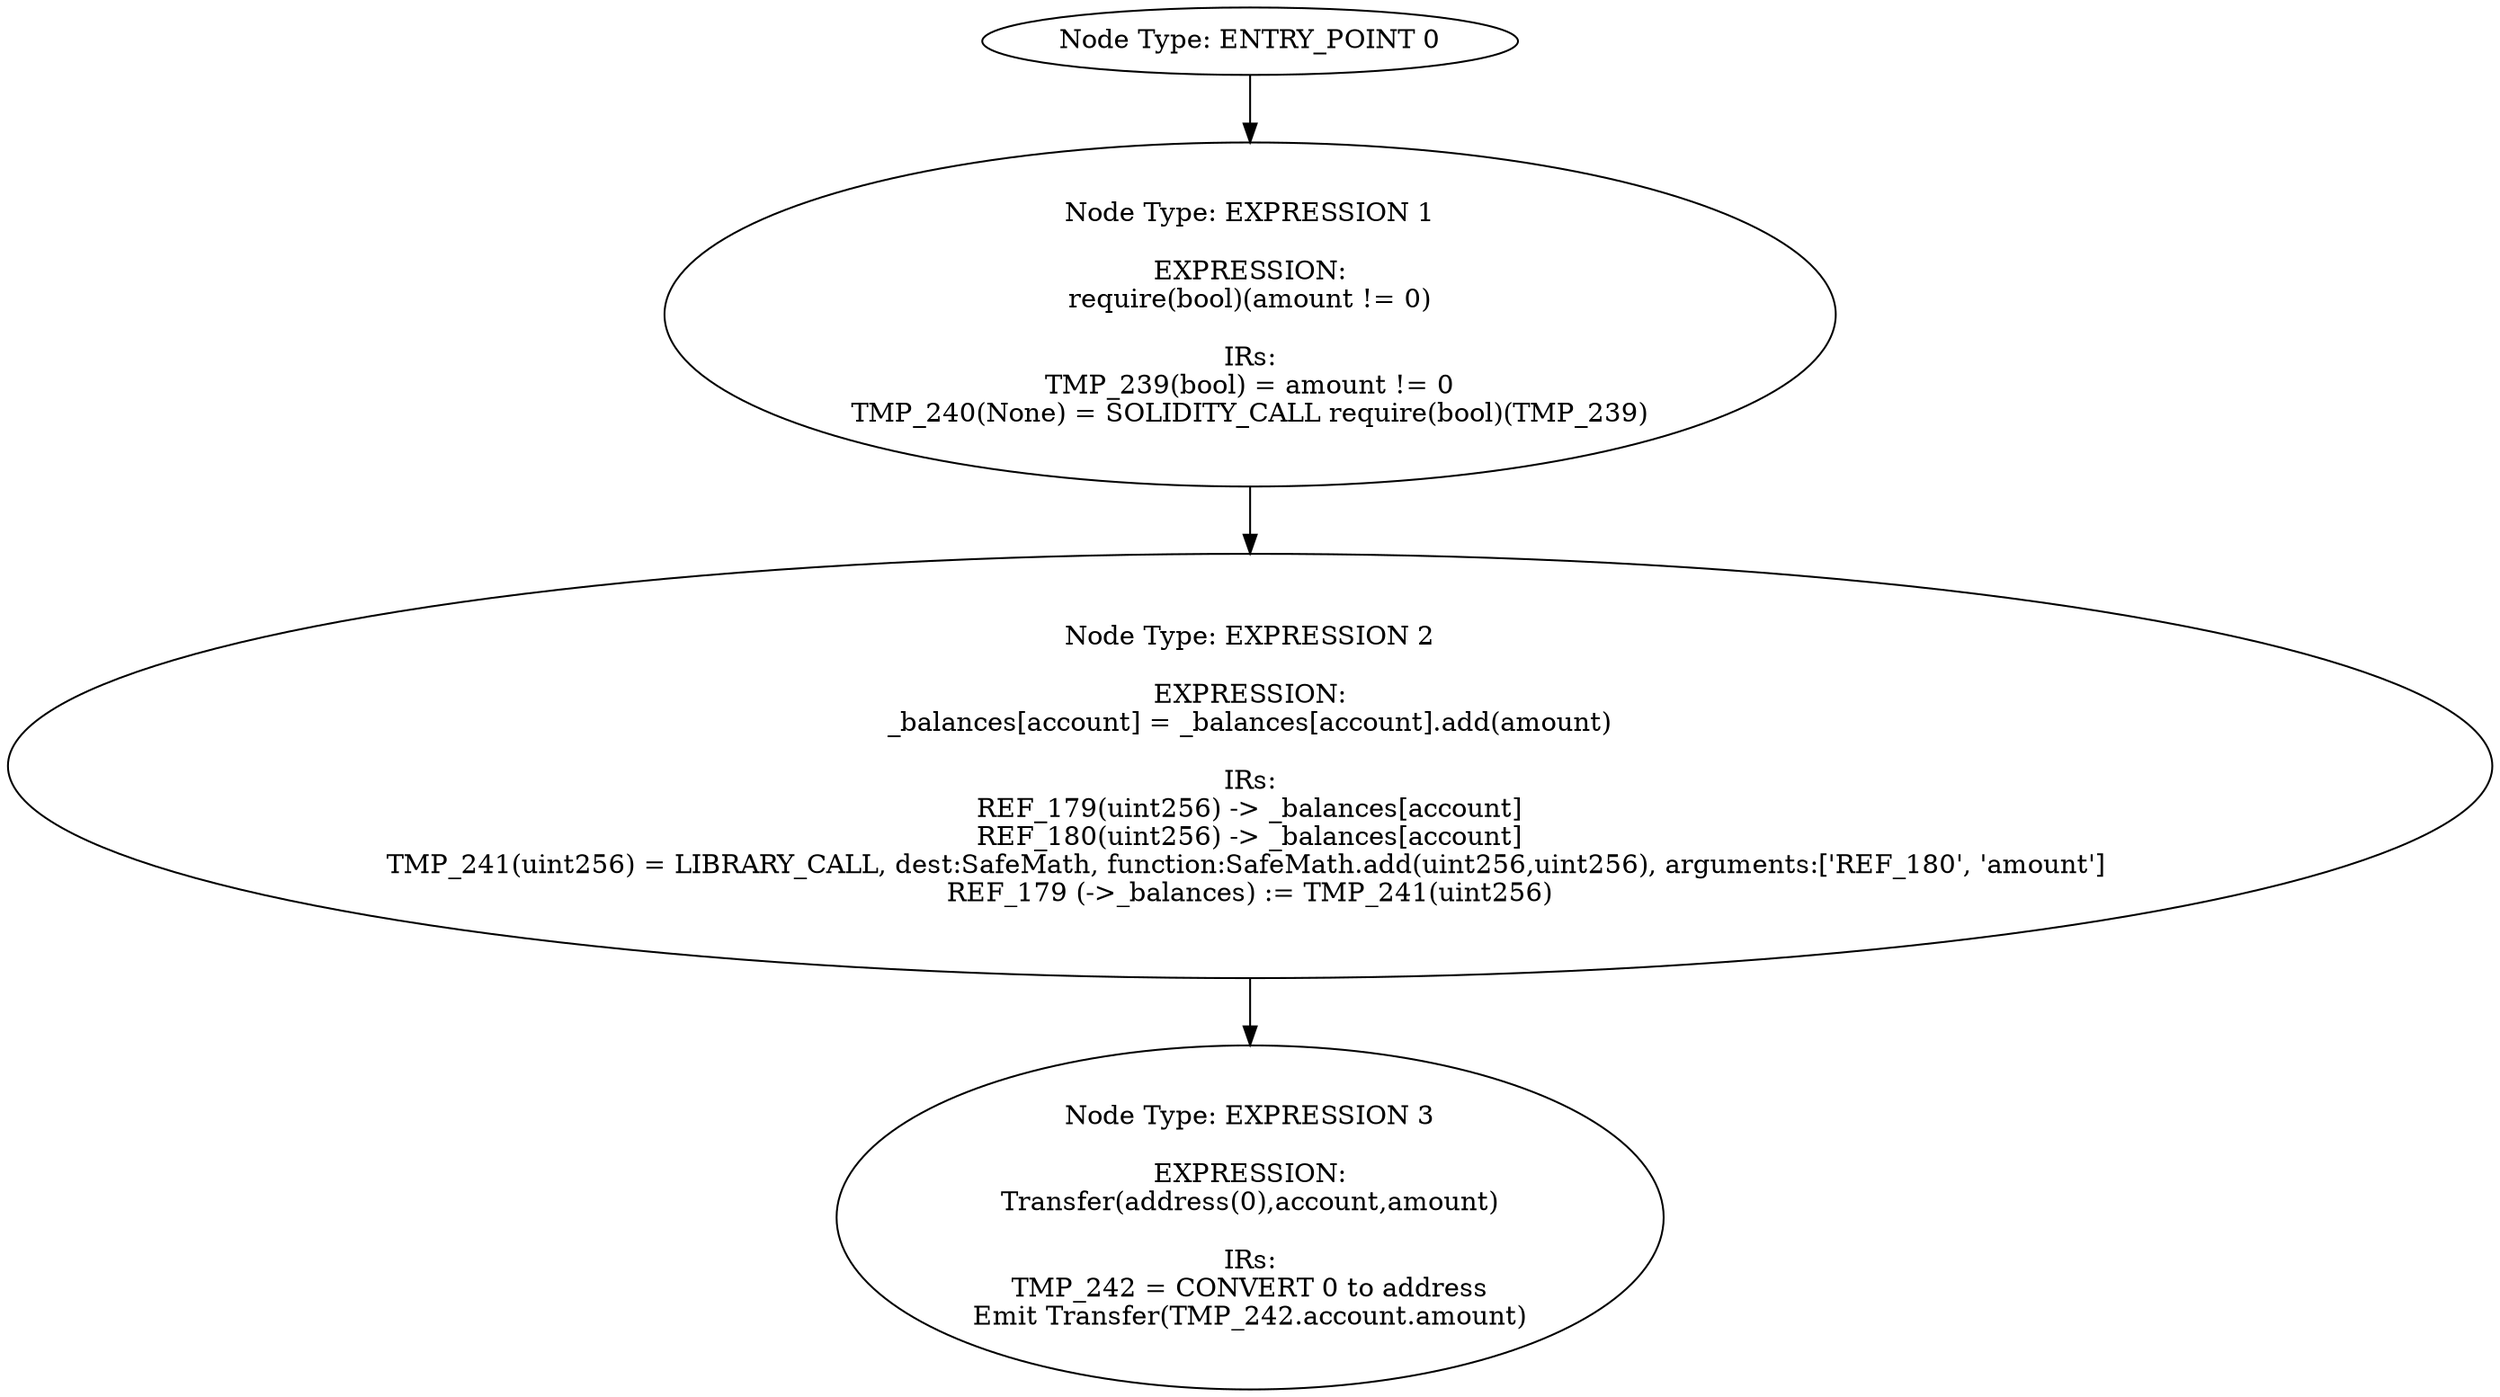 digraph{
0[label="Node Type: ENTRY_POINT 0
"];
0->1;
1[label="Node Type: EXPRESSION 1

EXPRESSION:
require(bool)(amount != 0)

IRs:
TMP_239(bool) = amount != 0
TMP_240(None) = SOLIDITY_CALL require(bool)(TMP_239)"];
1->2;
2[label="Node Type: EXPRESSION 2

EXPRESSION:
_balances[account] = _balances[account].add(amount)

IRs:
REF_179(uint256) -> _balances[account]
REF_180(uint256) -> _balances[account]
TMP_241(uint256) = LIBRARY_CALL, dest:SafeMath, function:SafeMath.add(uint256,uint256), arguments:['REF_180', 'amount'] 
REF_179 (->_balances) := TMP_241(uint256)"];
2->3;
3[label="Node Type: EXPRESSION 3

EXPRESSION:
Transfer(address(0),account,amount)

IRs:
TMP_242 = CONVERT 0 to address
Emit Transfer(TMP_242.account.amount)"];
}
